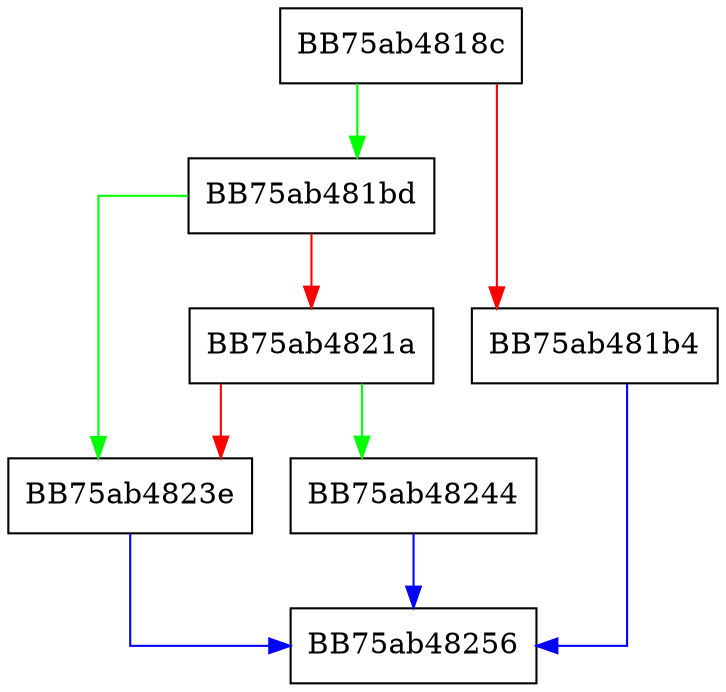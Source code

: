 digraph MatchMiscCommonUserPrefix {
  node [shape="box"];
  graph [splines=ortho];
  BB75ab4818c -> BB75ab481bd [color="green"];
  BB75ab4818c -> BB75ab481b4 [color="red"];
  BB75ab481b4 -> BB75ab48256 [color="blue"];
  BB75ab481bd -> BB75ab4823e [color="green"];
  BB75ab481bd -> BB75ab4821a [color="red"];
  BB75ab4821a -> BB75ab48244 [color="green"];
  BB75ab4821a -> BB75ab4823e [color="red"];
  BB75ab4823e -> BB75ab48256 [color="blue"];
  BB75ab48244 -> BB75ab48256 [color="blue"];
}